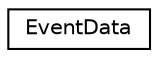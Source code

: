digraph "Graphical Class Hierarchy"
{
  edge [fontname="Helvetica",fontsize="10",labelfontname="Helvetica",labelfontsize="10"];
  node [fontname="Helvetica",fontsize="10",shape=record];
  rankdir="LR";
  Node1 [label="EventData",height=0.2,width=0.4,color="black", fillcolor="white", style="filled",URL="$class_event_data.html",tooltip="Event data. "];
}
